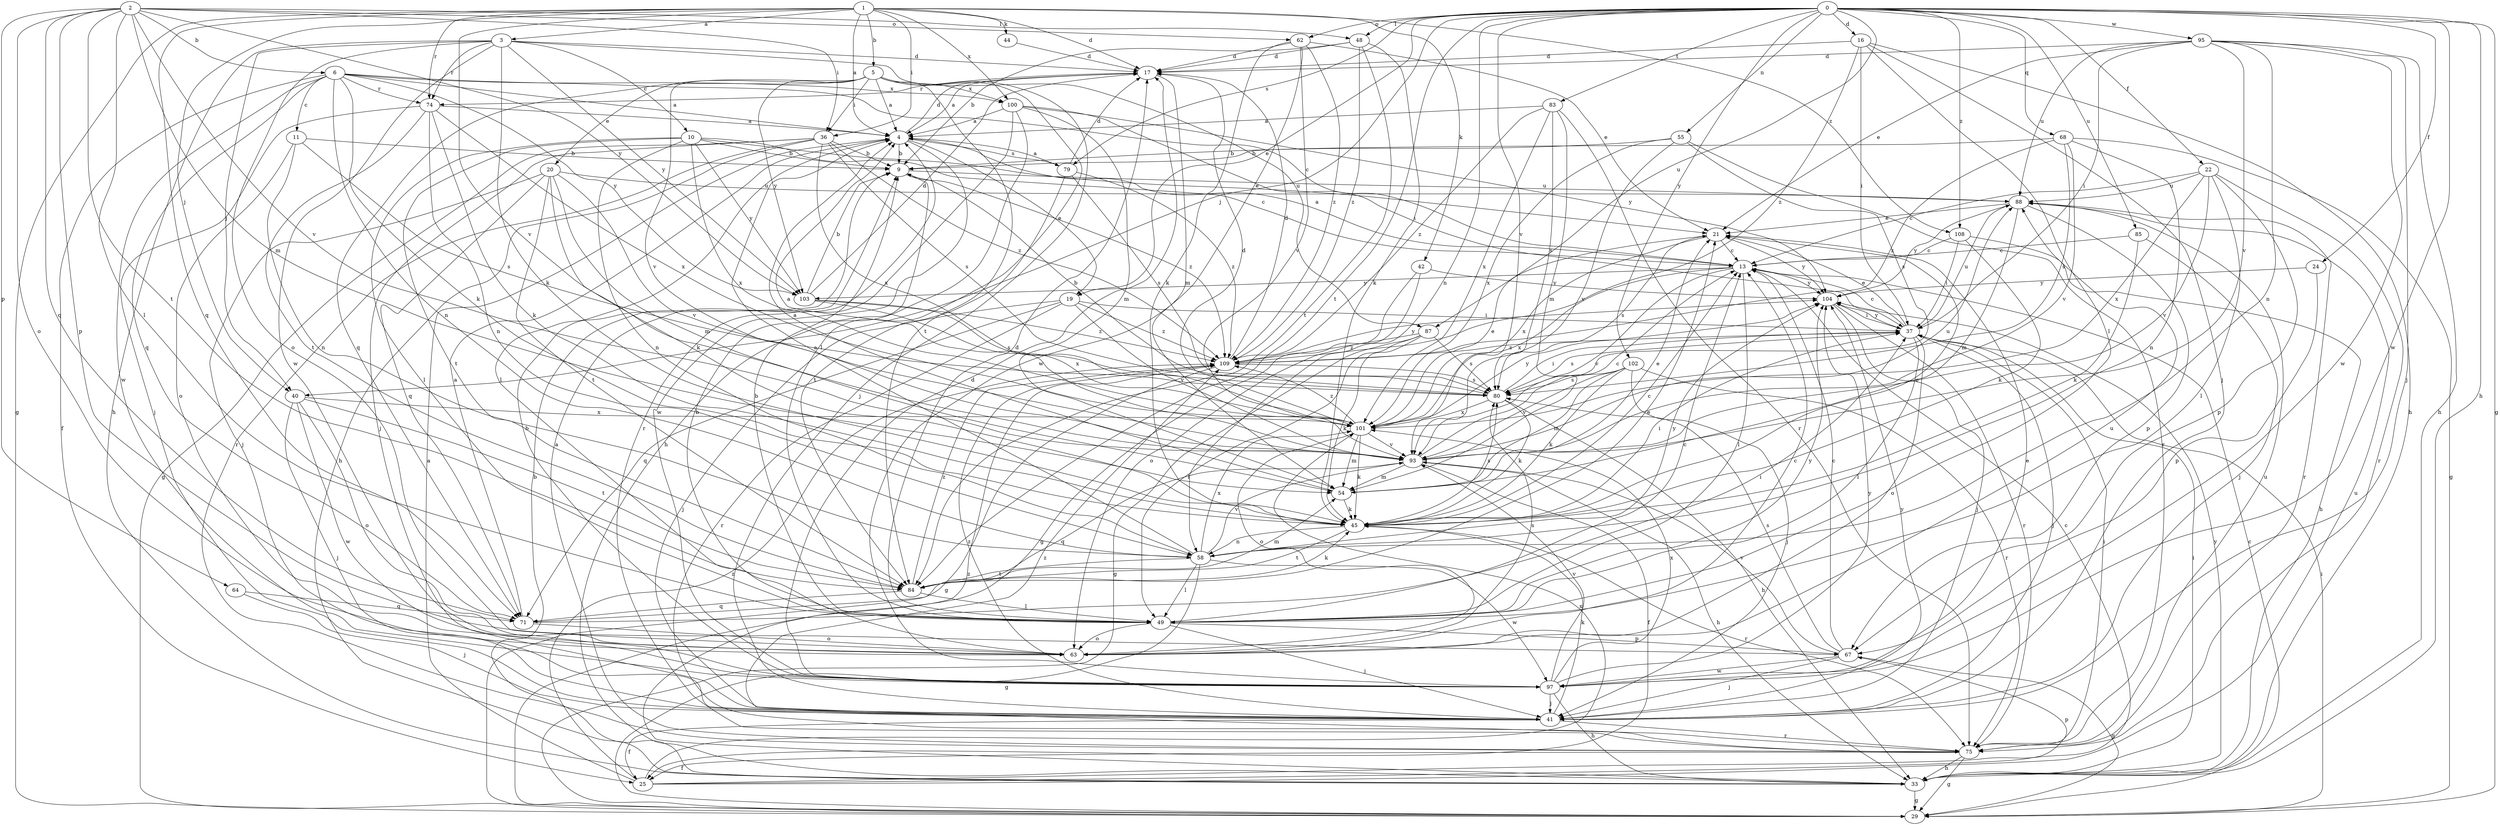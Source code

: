 strict digraph  {
0;
1;
2;
3;
4;
5;
6;
9;
10;
11;
13;
16;
17;
19;
20;
21;
22;
24;
25;
29;
33;
36;
37;
40;
41;
42;
44;
45;
48;
49;
54;
55;
58;
62;
63;
64;
67;
68;
71;
74;
75;
79;
80;
83;
84;
85;
87;
88;
93;
95;
97;
100;
101;
102;
103;
104;
108;
109;
0 -> 16  [label=d];
0 -> 19  [label=e];
0 -> 22  [label=f];
0 -> 24  [label=f];
0 -> 29  [label=g];
0 -> 33  [label=h];
0 -> 40  [label=j];
0 -> 48  [label=l];
0 -> 55  [label=n];
0 -> 58  [label=n];
0 -> 62  [label=o];
0 -> 68  [label=q];
0 -> 79  [label=s];
0 -> 83  [label=t];
0 -> 84  [label=t];
0 -> 85  [label=u];
0 -> 87  [label=u];
0 -> 93  [label=v];
0 -> 95  [label=w];
0 -> 97  [label=w];
0 -> 102  [label=y];
0 -> 108  [label=z];
1 -> 3  [label=a];
1 -> 4  [label=a];
1 -> 5  [label=b];
1 -> 17  [label=d];
1 -> 29  [label=g];
1 -> 36  [label=i];
1 -> 40  [label=j];
1 -> 42  [label=k];
1 -> 44  [label=k];
1 -> 71  [label=q];
1 -> 74  [label=r];
1 -> 93  [label=v];
1 -> 100  [label=x];
1 -> 108  [label=z];
2 -> 6  [label=b];
2 -> 36  [label=i];
2 -> 48  [label=l];
2 -> 49  [label=l];
2 -> 54  [label=m];
2 -> 62  [label=o];
2 -> 63  [label=o];
2 -> 64  [label=p];
2 -> 67  [label=p];
2 -> 71  [label=q];
2 -> 84  [label=t];
2 -> 93  [label=v];
2 -> 103  [label=y];
3 -> 10  [label=c];
3 -> 17  [label=d];
3 -> 33  [label=h];
3 -> 40  [label=j];
3 -> 45  [label=k];
3 -> 63  [label=o];
3 -> 74  [label=r];
3 -> 87  [label=u];
3 -> 97  [label=w];
3 -> 103  [label=y];
4 -> 9  [label=b];
4 -> 17  [label=d];
4 -> 19  [label=e];
4 -> 49  [label=l];
4 -> 79  [label=s];
4 -> 97  [label=w];
5 -> 4  [label=a];
5 -> 20  [label=e];
5 -> 36  [label=i];
5 -> 41  [label=j];
5 -> 49  [label=l];
5 -> 71  [label=q];
5 -> 84  [label=t];
5 -> 93  [label=v];
5 -> 100  [label=x];
5 -> 103  [label=y];
6 -> 4  [label=a];
6 -> 11  [label=c];
6 -> 13  [label=c];
6 -> 25  [label=f];
6 -> 45  [label=k];
6 -> 58  [label=n];
6 -> 71  [label=q];
6 -> 74  [label=r];
6 -> 97  [label=w];
6 -> 100  [label=x];
6 -> 103  [label=y];
9 -> 88  [label=u];
9 -> 109  [label=z];
10 -> 9  [label=b];
10 -> 13  [label=c];
10 -> 21  [label=e];
10 -> 49  [label=l];
10 -> 58  [label=n];
10 -> 84  [label=t];
10 -> 101  [label=x];
10 -> 103  [label=y];
11 -> 9  [label=b];
11 -> 58  [label=n];
11 -> 63  [label=o];
11 -> 80  [label=s];
13 -> 4  [label=a];
13 -> 49  [label=l];
13 -> 93  [label=v];
13 -> 101  [label=x];
13 -> 103  [label=y];
13 -> 104  [label=y];
16 -> 17  [label=d];
16 -> 33  [label=h];
16 -> 37  [label=i];
16 -> 41  [label=j];
16 -> 49  [label=l];
16 -> 109  [label=z];
17 -> 4  [label=a];
17 -> 54  [label=m];
17 -> 74  [label=r];
19 -> 37  [label=i];
19 -> 41  [label=j];
19 -> 71  [label=q];
19 -> 75  [label=r];
19 -> 93  [label=v];
19 -> 109  [label=z];
20 -> 41  [label=j];
20 -> 45  [label=k];
20 -> 54  [label=m];
20 -> 71  [label=q];
20 -> 84  [label=t];
20 -> 88  [label=u];
20 -> 93  [label=v];
21 -> 13  [label=c];
21 -> 80  [label=s];
21 -> 101  [label=x];
21 -> 104  [label=y];
22 -> 13  [label=c];
22 -> 49  [label=l];
22 -> 67  [label=p];
22 -> 75  [label=r];
22 -> 88  [label=u];
22 -> 93  [label=v];
22 -> 101  [label=x];
24 -> 67  [label=p];
24 -> 104  [label=y];
25 -> 4  [label=a];
25 -> 13  [label=c];
25 -> 67  [label=p];
25 -> 88  [label=u];
25 -> 101  [label=x];
25 -> 109  [label=z];
29 -> 13  [label=c];
29 -> 37  [label=i];
33 -> 9  [label=b];
33 -> 29  [label=g];
33 -> 37  [label=i];
33 -> 104  [label=y];
33 -> 109  [label=z];
36 -> 9  [label=b];
36 -> 29  [label=g];
36 -> 33  [label=h];
36 -> 41  [label=j];
36 -> 75  [label=r];
36 -> 80  [label=s];
36 -> 101  [label=x];
36 -> 109  [label=z];
37 -> 13  [label=c];
37 -> 21  [label=e];
37 -> 41  [label=j];
37 -> 49  [label=l];
37 -> 63  [label=o];
37 -> 80  [label=s];
37 -> 88  [label=u];
37 -> 104  [label=y];
37 -> 109  [label=z];
40 -> 41  [label=j];
40 -> 63  [label=o];
40 -> 84  [label=t];
40 -> 97  [label=w];
40 -> 101  [label=x];
41 -> 25  [label=f];
41 -> 45  [label=k];
41 -> 75  [label=r];
41 -> 104  [label=y];
41 -> 109  [label=z];
42 -> 29  [label=g];
42 -> 63  [label=o];
42 -> 104  [label=y];
44 -> 17  [label=d];
45 -> 13  [label=c];
45 -> 21  [label=e];
45 -> 37  [label=i];
45 -> 58  [label=n];
45 -> 75  [label=r];
45 -> 80  [label=s];
45 -> 84  [label=t];
48 -> 9  [label=b];
48 -> 17  [label=d];
48 -> 45  [label=k];
48 -> 84  [label=t];
48 -> 109  [label=z];
49 -> 9  [label=b];
49 -> 13  [label=c];
49 -> 17  [label=d];
49 -> 41  [label=j];
49 -> 63  [label=o];
49 -> 67  [label=p];
49 -> 104  [label=y];
54 -> 4  [label=a];
54 -> 21  [label=e];
54 -> 45  [label=k];
55 -> 9  [label=b];
55 -> 75  [label=r];
55 -> 80  [label=s];
55 -> 93  [label=v];
55 -> 101  [label=x];
58 -> 4  [label=a];
58 -> 29  [label=g];
58 -> 49  [label=l];
58 -> 84  [label=t];
58 -> 93  [label=v];
58 -> 97  [label=w];
58 -> 101  [label=x];
58 -> 104  [label=y];
62 -> 17  [label=d];
62 -> 21  [label=e];
62 -> 45  [label=k];
62 -> 93  [label=v];
62 -> 97  [label=w];
62 -> 109  [label=z];
63 -> 9  [label=b];
63 -> 13  [label=c];
63 -> 80  [label=s];
63 -> 88  [label=u];
64 -> 41  [label=j];
64 -> 71  [label=q];
67 -> 13  [label=c];
67 -> 29  [label=g];
67 -> 41  [label=j];
67 -> 80  [label=s];
67 -> 93  [label=v];
67 -> 97  [label=w];
68 -> 9  [label=b];
68 -> 29  [label=g];
68 -> 58  [label=n];
68 -> 80  [label=s];
68 -> 93  [label=v];
68 -> 109  [label=z];
71 -> 4  [label=a];
71 -> 37  [label=i];
71 -> 63  [label=o];
74 -> 4  [label=a];
74 -> 41  [label=j];
74 -> 45  [label=k];
74 -> 58  [label=n];
74 -> 84  [label=t];
74 -> 101  [label=x];
75 -> 4  [label=a];
75 -> 25  [label=f];
75 -> 29  [label=g];
75 -> 33  [label=h];
75 -> 37  [label=i];
75 -> 88  [label=u];
75 -> 109  [label=z];
79 -> 4  [label=a];
79 -> 17  [label=d];
79 -> 80  [label=s];
79 -> 84  [label=t];
79 -> 109  [label=z];
80 -> 9  [label=b];
80 -> 33  [label=h];
80 -> 37  [label=i];
80 -> 45  [label=k];
80 -> 101  [label=x];
83 -> 4  [label=a];
83 -> 54  [label=m];
83 -> 75  [label=r];
83 -> 80  [label=s];
83 -> 101  [label=x];
83 -> 109  [label=z];
84 -> 21  [label=e];
84 -> 45  [label=k];
84 -> 49  [label=l];
84 -> 54  [label=m];
84 -> 71  [label=q];
84 -> 109  [label=z];
85 -> 13  [label=c];
85 -> 41  [label=j];
85 -> 45  [label=k];
87 -> 29  [label=g];
87 -> 45  [label=k];
87 -> 49  [label=l];
87 -> 80  [label=s];
87 -> 109  [label=z];
88 -> 21  [label=e];
88 -> 54  [label=m];
88 -> 67  [label=p];
88 -> 75  [label=r];
88 -> 104  [label=y];
93 -> 4  [label=a];
93 -> 13  [label=c];
93 -> 25  [label=f];
93 -> 33  [label=h];
93 -> 54  [label=m];
93 -> 71  [label=q];
93 -> 88  [label=u];
95 -> 17  [label=d];
95 -> 21  [label=e];
95 -> 33  [label=h];
95 -> 37  [label=i];
95 -> 41  [label=j];
95 -> 58  [label=n];
95 -> 88  [label=u];
95 -> 93  [label=v];
95 -> 97  [label=w];
97 -> 9  [label=b];
97 -> 17  [label=d];
97 -> 21  [label=e];
97 -> 33  [label=h];
97 -> 41  [label=j];
97 -> 93  [label=v];
97 -> 101  [label=x];
97 -> 104  [label=y];
100 -> 4  [label=a];
100 -> 33  [label=h];
100 -> 37  [label=i];
100 -> 54  [label=m];
100 -> 75  [label=r];
100 -> 104  [label=y];
101 -> 17  [label=d];
101 -> 21  [label=e];
101 -> 45  [label=k];
101 -> 54  [label=m];
101 -> 63  [label=o];
101 -> 93  [label=v];
101 -> 104  [label=y];
101 -> 109  [label=z];
102 -> 41  [label=j];
102 -> 45  [label=k];
102 -> 54  [label=m];
102 -> 75  [label=r];
102 -> 80  [label=s];
102 -> 93  [label=v];
103 -> 9  [label=b];
103 -> 17  [label=d];
103 -> 80  [label=s];
103 -> 101  [label=x];
103 -> 109  [label=z];
104 -> 37  [label=i];
104 -> 41  [label=j];
104 -> 75  [label=r];
108 -> 13  [label=c];
108 -> 33  [label=h];
108 -> 37  [label=i];
108 -> 45  [label=k];
109 -> 17  [label=d];
109 -> 29  [label=g];
109 -> 80  [label=s];
109 -> 104  [label=y];
}
